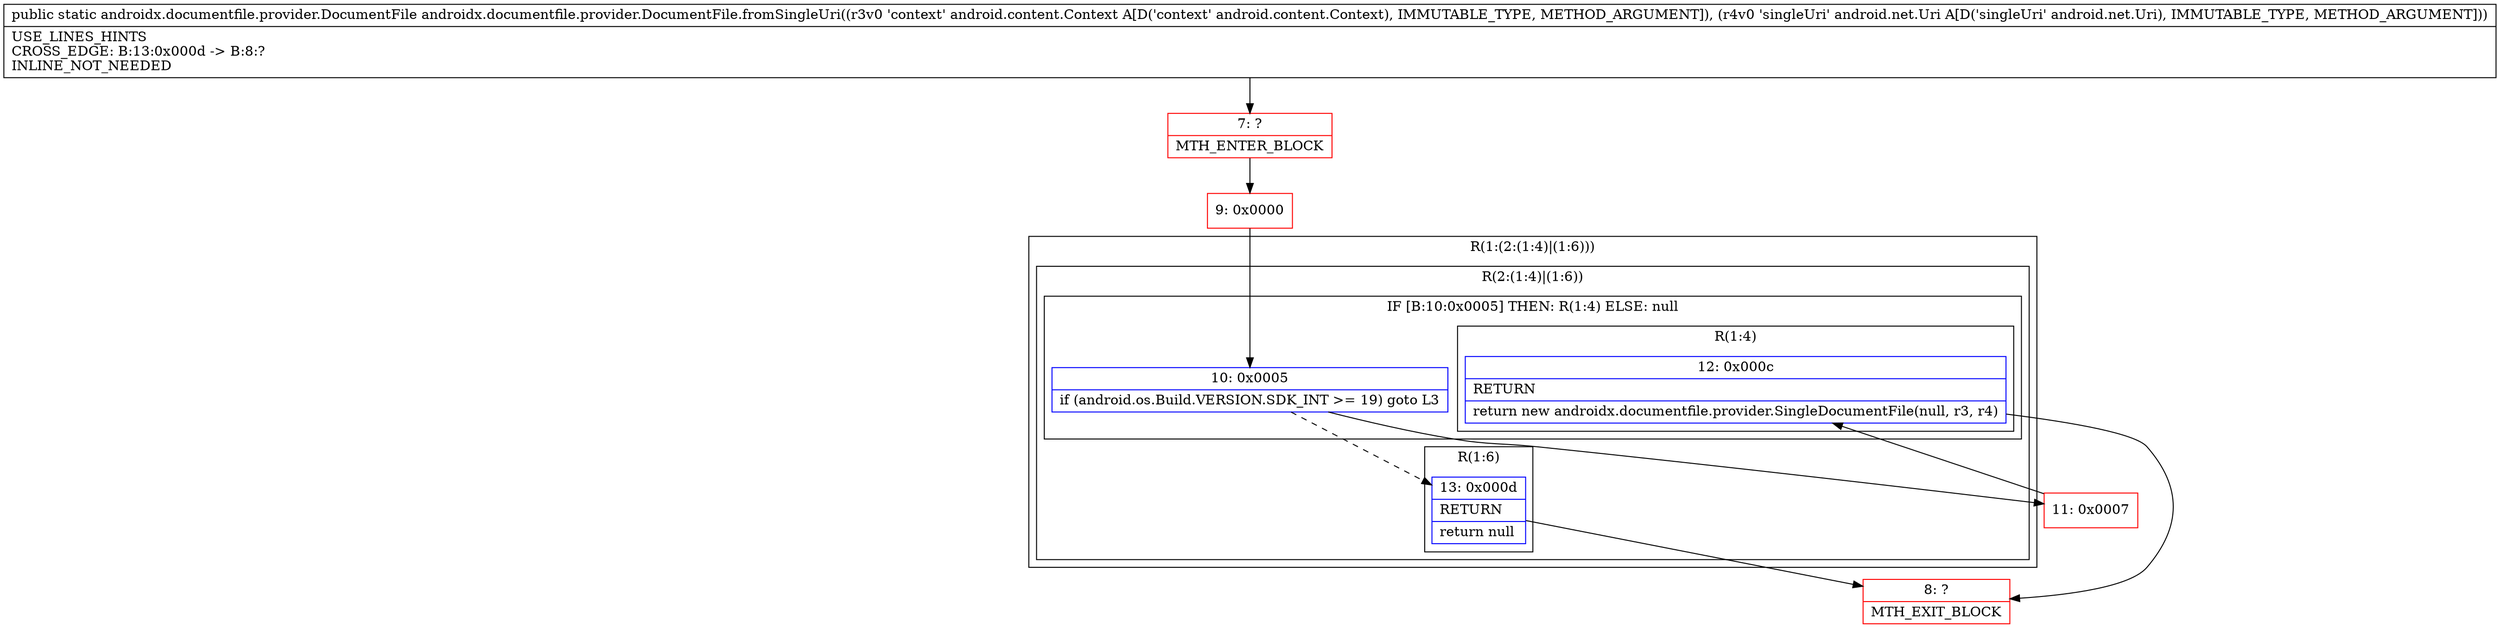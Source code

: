 digraph "CFG forandroidx.documentfile.provider.DocumentFile.fromSingleUri(Landroid\/content\/Context;Landroid\/net\/Uri;)Landroidx\/documentfile\/provider\/DocumentFile;" {
subgraph cluster_Region_1430514324 {
label = "R(1:(2:(1:4)|(1:6)))";
node [shape=record,color=blue];
subgraph cluster_Region_1286287506 {
label = "R(2:(1:4)|(1:6))";
node [shape=record,color=blue];
subgraph cluster_IfRegion_497322232 {
label = "IF [B:10:0x0005] THEN: R(1:4) ELSE: null";
node [shape=record,color=blue];
Node_10 [shape=record,label="{10\:\ 0x0005|if (android.os.Build.VERSION.SDK_INT \>= 19) goto L3\l}"];
subgraph cluster_Region_2046546096 {
label = "R(1:4)";
node [shape=record,color=blue];
Node_12 [shape=record,label="{12\:\ 0x000c|RETURN\l|return new androidx.documentfile.provider.SingleDocumentFile(null, r3, r4)\l}"];
}
}
subgraph cluster_Region_866554449 {
label = "R(1:6)";
node [shape=record,color=blue];
Node_13 [shape=record,label="{13\:\ 0x000d|RETURN\l|return null\l}"];
}
}
}
Node_7 [shape=record,color=red,label="{7\:\ ?|MTH_ENTER_BLOCK\l}"];
Node_9 [shape=record,color=red,label="{9\:\ 0x0000}"];
Node_11 [shape=record,color=red,label="{11\:\ 0x0007}"];
Node_8 [shape=record,color=red,label="{8\:\ ?|MTH_EXIT_BLOCK\l}"];
MethodNode[shape=record,label="{public static androidx.documentfile.provider.DocumentFile androidx.documentfile.provider.DocumentFile.fromSingleUri((r3v0 'context' android.content.Context A[D('context' android.content.Context), IMMUTABLE_TYPE, METHOD_ARGUMENT]), (r4v0 'singleUri' android.net.Uri A[D('singleUri' android.net.Uri), IMMUTABLE_TYPE, METHOD_ARGUMENT]))  | USE_LINES_HINTS\lCROSS_EDGE: B:13:0x000d \-\> B:8:?\lINLINE_NOT_NEEDED\l}"];
MethodNode -> Node_7;Node_10 -> Node_11;
Node_10 -> Node_13[style=dashed];
Node_12 -> Node_8;
Node_13 -> Node_8;
Node_7 -> Node_9;
Node_9 -> Node_10;
Node_11 -> Node_12;
}

